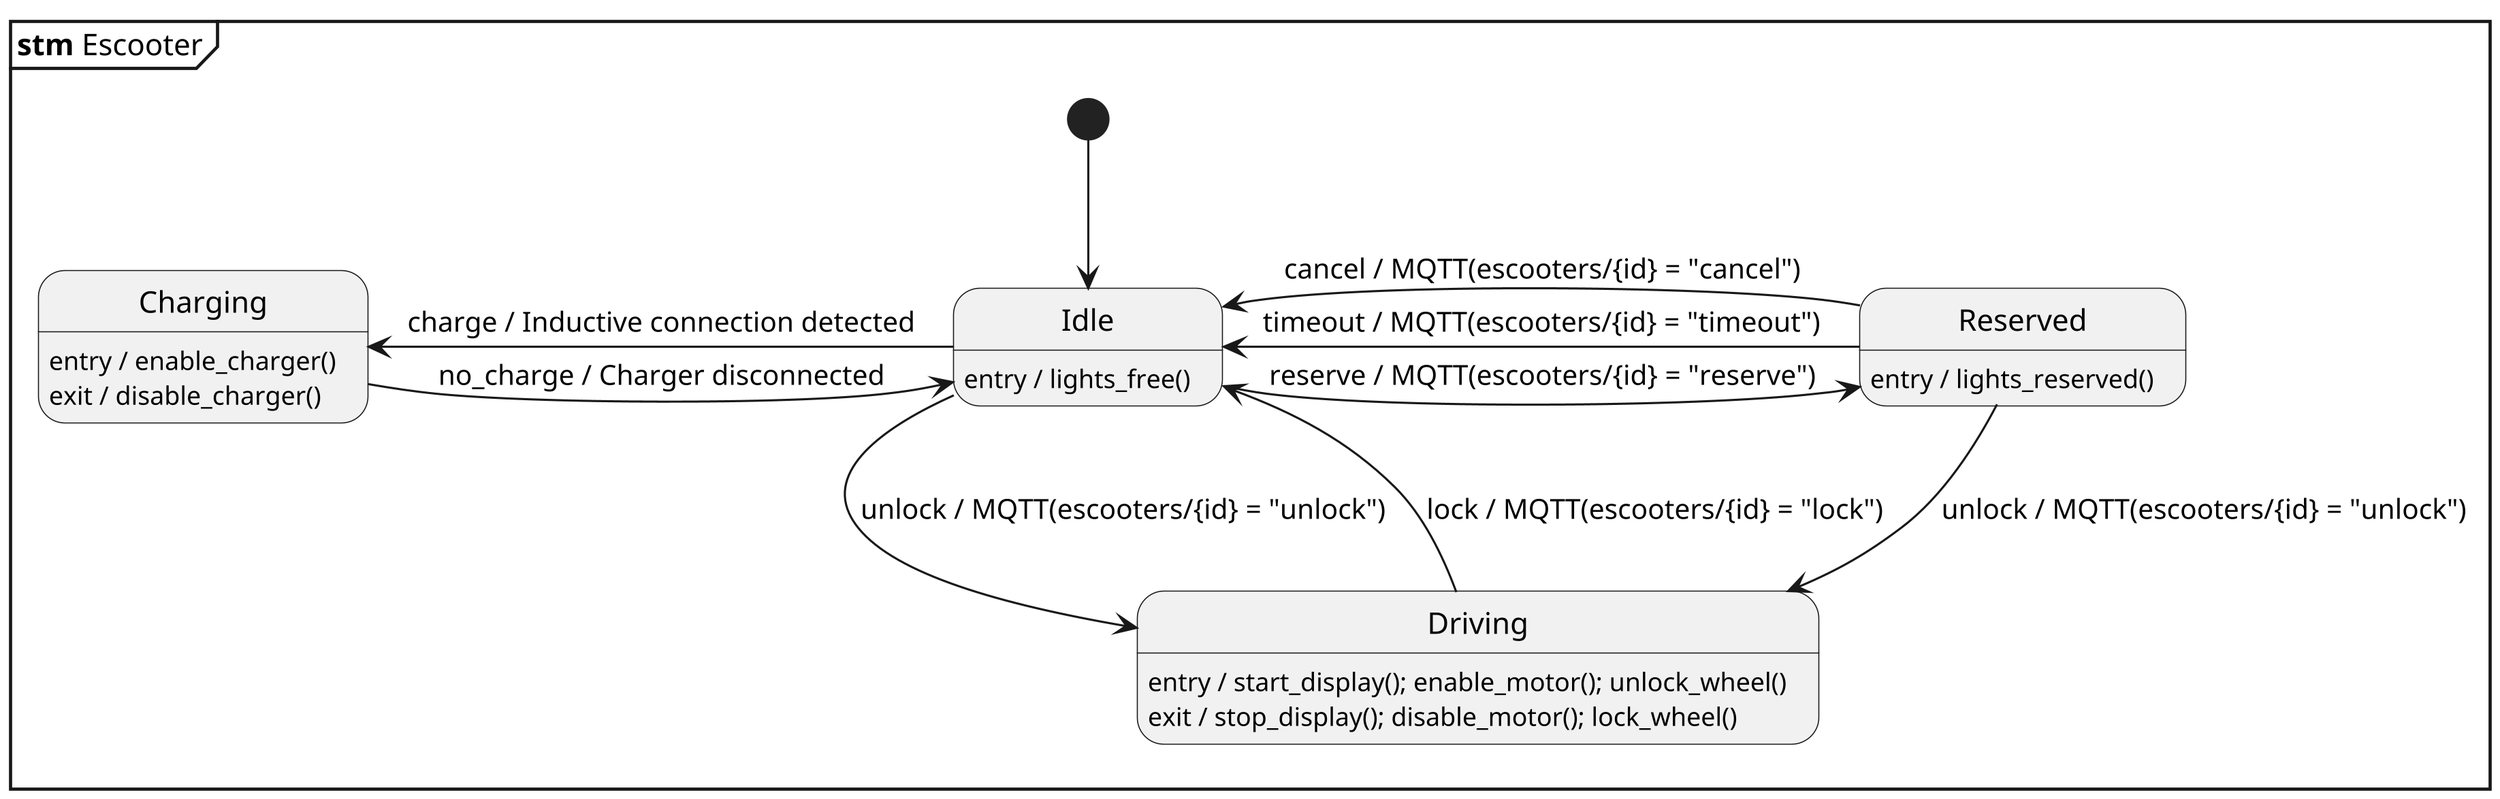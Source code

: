 @startuml Escooter

skinparam dpi 300
mainframe **stm** Escooter

Idle : entry / lights_free()

Charging : entry / enable_charger()
Charging : exit / disable_charger()

Reserved : entry / lights_reserved()

Driving : entry / start_display(); enable_motor(); unlock_wheel()
Driving : exit / stop_display(); disable_motor(); lock_wheel()

[*] -d-> Idle

Idle -l-> Charging : charge / Inductive connection detected
Charging -r-> Idle : no_charge / Charger disconnected

Idle -d-> Driving : unlock / MQTT(escooters/{id} = "unlock")
Driving -u-> Idle : lock / MQTT(escooters/{id} = "lock")

Idle -r-> Reserved : reserve / MQTT(escooters/{id} = "reserve")
Reserved -d-> Driving : unlock / MQTT(escooters/{id} = "unlock")
Reserved -l-> Idle : timeout / MQTT(escooters/{id} = "timeout")
Reserved -l-> Idle : cancel / MQTT(escooters/{id} = "cancel")


@enduml